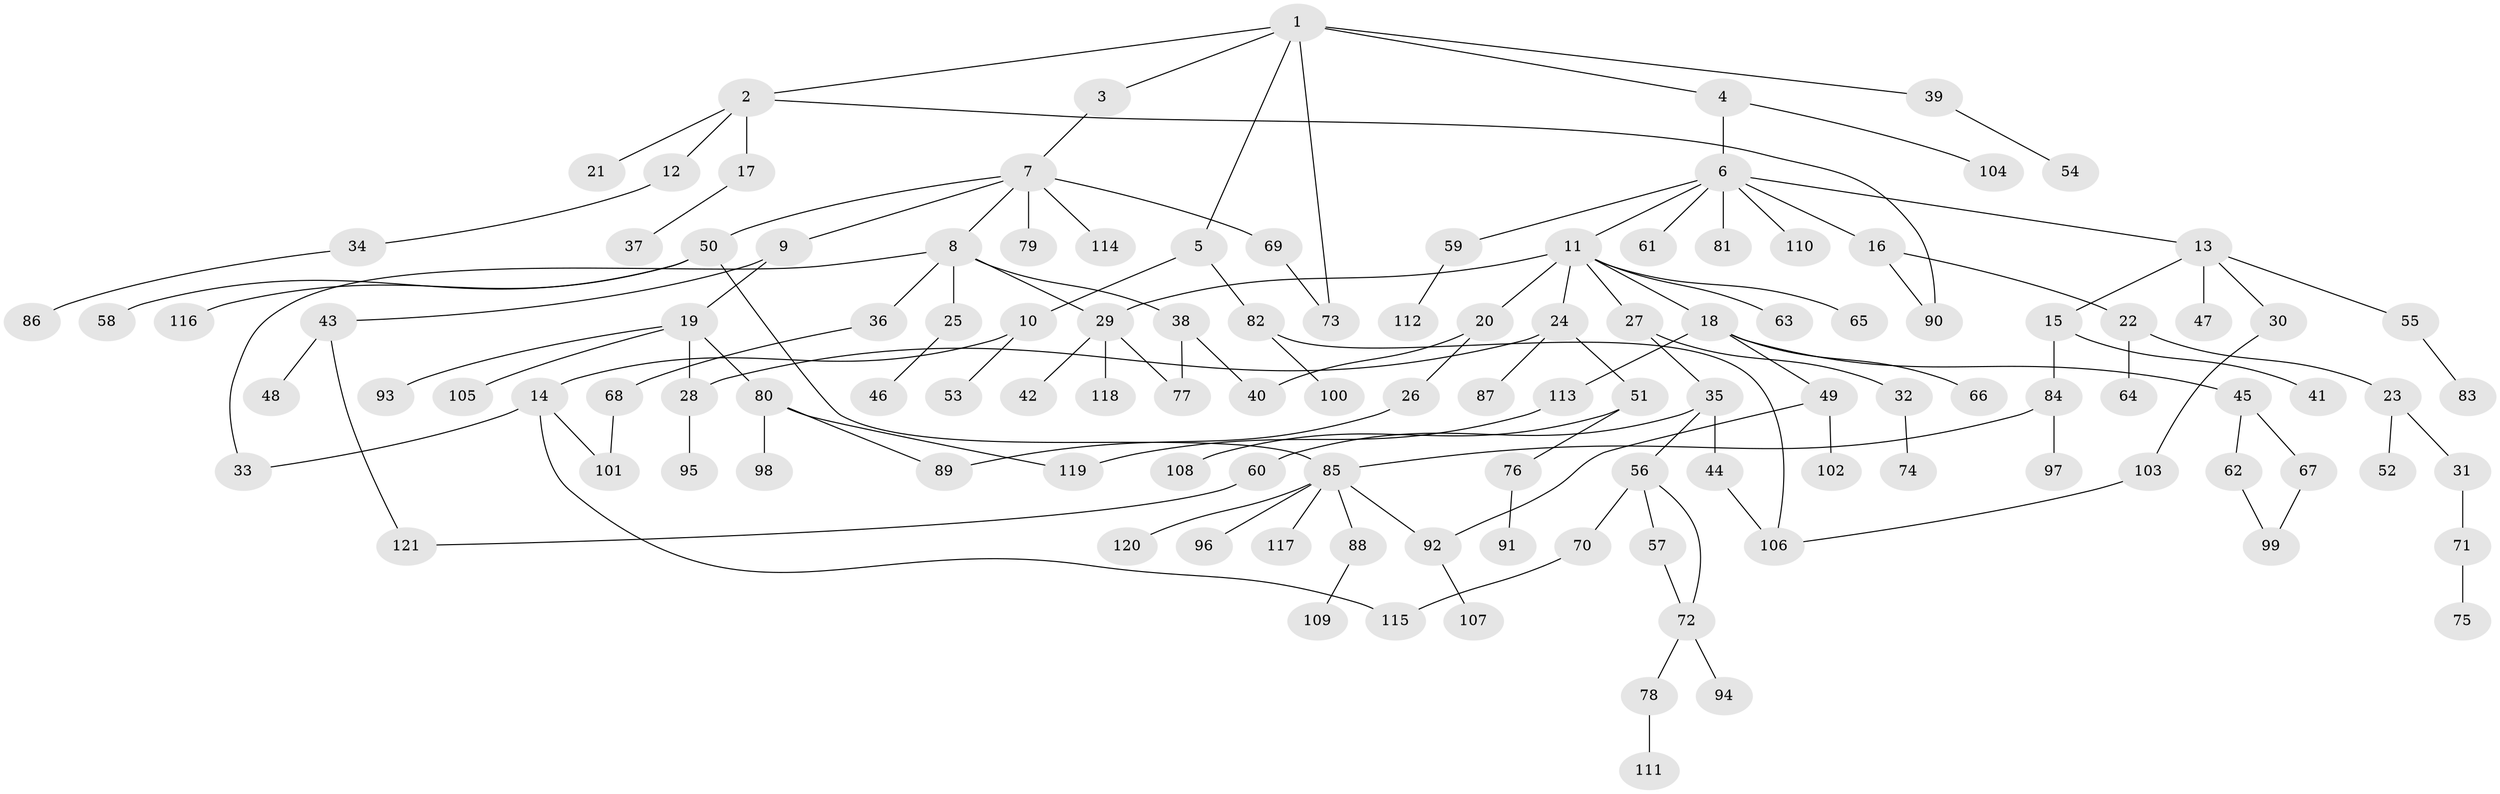 // coarse degree distribution, {8: 0.03333333333333333, 2: 0.25, 3: 0.21666666666666667, 7: 0.016666666666666666, 6: 0.03333333333333333, 4: 0.016666666666666666, 9: 0.016666666666666666, 5: 0.03333333333333333, 1: 0.38333333333333336}
// Generated by graph-tools (version 1.1) at 2025/16/03/04/25 18:16:55]
// undirected, 121 vertices, 138 edges
graph export_dot {
graph [start="1"]
  node [color=gray90,style=filled];
  1;
  2;
  3;
  4;
  5;
  6;
  7;
  8;
  9;
  10;
  11;
  12;
  13;
  14;
  15;
  16;
  17;
  18;
  19;
  20;
  21;
  22;
  23;
  24;
  25;
  26;
  27;
  28;
  29;
  30;
  31;
  32;
  33;
  34;
  35;
  36;
  37;
  38;
  39;
  40;
  41;
  42;
  43;
  44;
  45;
  46;
  47;
  48;
  49;
  50;
  51;
  52;
  53;
  54;
  55;
  56;
  57;
  58;
  59;
  60;
  61;
  62;
  63;
  64;
  65;
  66;
  67;
  68;
  69;
  70;
  71;
  72;
  73;
  74;
  75;
  76;
  77;
  78;
  79;
  80;
  81;
  82;
  83;
  84;
  85;
  86;
  87;
  88;
  89;
  90;
  91;
  92;
  93;
  94;
  95;
  96;
  97;
  98;
  99;
  100;
  101;
  102;
  103;
  104;
  105;
  106;
  107;
  108;
  109;
  110;
  111;
  112;
  113;
  114;
  115;
  116;
  117;
  118;
  119;
  120;
  121;
  1 -- 2;
  1 -- 3;
  1 -- 4;
  1 -- 5;
  1 -- 39;
  1 -- 73;
  2 -- 12;
  2 -- 17;
  2 -- 21;
  2 -- 90;
  3 -- 7;
  4 -- 6;
  4 -- 104;
  5 -- 10;
  5 -- 82;
  6 -- 11;
  6 -- 13;
  6 -- 16;
  6 -- 59;
  6 -- 61;
  6 -- 81;
  6 -- 110;
  7 -- 8;
  7 -- 9;
  7 -- 50;
  7 -- 69;
  7 -- 79;
  7 -- 114;
  8 -- 25;
  8 -- 33;
  8 -- 36;
  8 -- 38;
  8 -- 29;
  9 -- 19;
  9 -- 43;
  10 -- 14;
  10 -- 53;
  11 -- 18;
  11 -- 20;
  11 -- 24;
  11 -- 27;
  11 -- 29;
  11 -- 63;
  11 -- 65;
  12 -- 34;
  13 -- 15;
  13 -- 30;
  13 -- 47;
  13 -- 55;
  14 -- 115;
  14 -- 101;
  14 -- 33;
  15 -- 41;
  15 -- 84;
  16 -- 22;
  16 -- 90;
  17 -- 37;
  18 -- 45;
  18 -- 49;
  18 -- 66;
  18 -- 113;
  19 -- 28;
  19 -- 80;
  19 -- 93;
  19 -- 105;
  20 -- 26;
  20 -- 40;
  22 -- 23;
  22 -- 64;
  23 -- 31;
  23 -- 52;
  24 -- 51;
  24 -- 87;
  24 -- 28;
  25 -- 46;
  26 -- 89;
  27 -- 32;
  27 -- 35;
  28 -- 95;
  29 -- 42;
  29 -- 77;
  29 -- 118;
  30 -- 103;
  31 -- 71;
  32 -- 74;
  34 -- 86;
  35 -- 44;
  35 -- 56;
  35 -- 60;
  36 -- 68;
  38 -- 40;
  38 -- 77;
  39 -- 54;
  43 -- 48;
  43 -- 121;
  44 -- 106;
  45 -- 62;
  45 -- 67;
  49 -- 92;
  49 -- 102;
  50 -- 58;
  50 -- 85;
  50 -- 116;
  51 -- 76;
  51 -- 108;
  55 -- 83;
  56 -- 57;
  56 -- 70;
  56 -- 72;
  57 -- 72;
  59 -- 112;
  60 -- 121;
  62 -- 99;
  67 -- 99;
  68 -- 101;
  69 -- 73;
  70 -- 115;
  71 -- 75;
  72 -- 78;
  72 -- 94;
  76 -- 91;
  78 -- 111;
  80 -- 98;
  80 -- 89;
  80 -- 119;
  82 -- 100;
  82 -- 106;
  84 -- 97;
  84 -- 85;
  85 -- 88;
  85 -- 96;
  85 -- 117;
  85 -- 120;
  85 -- 92;
  88 -- 109;
  92 -- 107;
  103 -- 106;
  113 -- 119;
}

